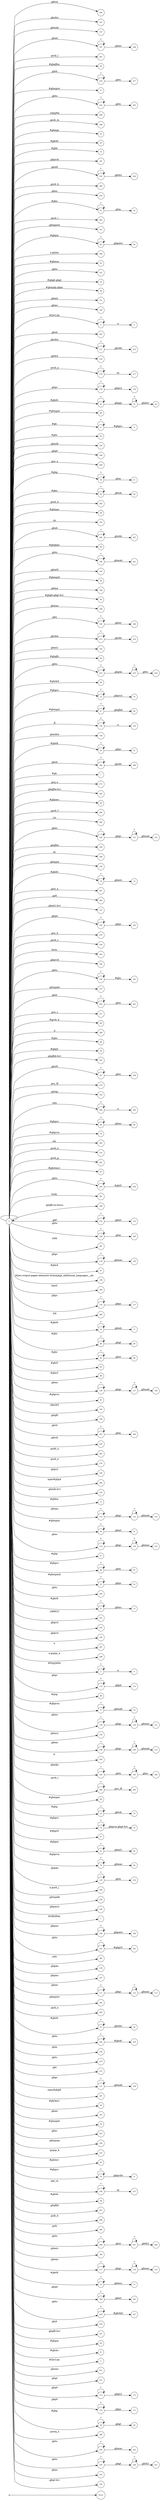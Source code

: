 digraph NFA {
  rankdir=LR;
  node [shape=circle, fontsize=10];
  __start [shape=point, label=""];
  __start -> None;
  250 [label="250"];
  210 [label="210"];
  147 [label="147"];
  62 [label="62"];
  167 [label="167"];
  287 [label="287"];
  83 [label="83"];
  216 [label="216"];
  57 [label="57"];
  244 [label="244"];
  296 [label="296"];
  288 [label="288"];
  55 [label="55"];
  43 [label="43"];
  10 [label="10"];
  51 [label="51"];
  175 [label="175"];
  15 [label="15"];
  191 [label="191"];
  255 [label="255"];
  286 [label="286"];
  254 [label="254"];
  91 [label="91"];
  130 [label="130"];
  283 [label="283"];
  161 [label="161"];
  63 [label="63"];
  298 [label="298"];
  45 [label="45"];
  221 [label="221"];
  35 [label="35"];
  58 [label="58"];
  75 [label="75"];
  78 [label="78"];
  136 [label="136"];
  151 [label="151"];
  181 [label="181"];
  149 [label="149"];
  3 [label="3"];
  205 [label="205"];
  211 [label="211"];
  214 [label="214"];
  218 [label="218"];
  276 [label="276"];
  178 [label="178"];
  186 [label="186"];
  69 [label="69"];
  295 [label="295"];
  22 [label="22"];
  26 [label="26"];
  46 [label="46"];
  8 [label="8"];
  85 [label="85"];
  154 [label="154"];
  169 [label="169"];
  21 [label="21"];
  24 [label="24"];
  269 [label="269"];
  13 [label="13"];
  30 [label="30"];
  245 [label="245"];
  93 [label="93"];
  282 [label="282"];
  59 [label="59"];
  103 [label="103"];
  206 [label="206"];
  84 [label="84"];
  131 [label="131"];
  92 [label="92"];
  240 [label="240"];
  145 [label="145"];
  125 [label="125"];
  56 [label="56"];
  146 [label="146"];
  36 [label="36"];
  148 [label="148"];
  165 [label="165"];
  213 [label="213"];
  241 [label="241"];
  152 [label="152"];
  82 [label="82"];
  232 [label="232"];
  243 [label="243"];
  67 [label="67"];
  39 [label="39"];
  72 [label="72"];
  47 [label="47"];
  104 [label="104"];
  156 [label="156"];
  258 [label="258"];
  20 [label="20"];
  208 [label="208"];
  7 [label="7"];
  31 [label="31"];
  29 [label="29"];
  273 [label="273"];
  200 [label="200"];
  48 [label="48"];
  65 [label="65"];
  248 [label="248"];
  280 [label="280"];
  107 [label="107"];
  292 [label="292"];
  120 [label="120"];
  199 [label="199"];
  204 [label="204"];
  256 [label="256"];
  308 [label="308"];
  159 [label="159"];
  18 [label="18"];
  267 [label="267"];
  229 [label="229"];
  263 [label="263"];
  94 [label="94"];
  153 [label="153"];
  182 [label="182"];
  270 [label="270"];
  278 [label="278"];
  303 [label="303"];
  192 [label="192"];
  230 [label="230"];
  207 [label="207"];
  157 [label="157"];
  260 [label="260"];
  271 [label="271"];
  237 [label="237"];
  33 [label="33"];
  99 [label="99"];
  277 [label="277"];
  289 [label="289"];
  88 [label="88"];
  173 [label="173"];
  34 [label="34"];
  202 [label="202"];
  227 [label="227"];
  257 [label="257"];
  274 [label="274"];
  143 [label="143"];
  294 [label="294"];
  68 [label="68"];
  76 [label="76"];
  302 [label="302"];
  275 [label="275"];
  281 [label="281"];
  118 [label="118"];
  97 [label="97"];
  228 [label="228"];
  301 [label="301"];
  231 [label="231"];
  121 [label="121"];
  198 [label="198"];
  132 [label="132"];
  183 [label="183"];
  127 [label="127"];
  168 [label="168"];
  80 [label="80"];
  238 [label="238"];
  291 [label="291"];
  189 [label="189"];
  139 [label="139"];
  87 [label="87"];
  23 [label="23"];
  100 [label="100"];
  304 [label="304"];
  176 [label="176"];
  290 [label="290"];
  16 [label="16"];
  89 [label="89"];
  95 [label="95"];
  116 [label="116"];
  44 [label="44"];
  86 [label="86"];
  126 [label="126"];
  81 [label="81"];
  102 [label="102"];
  128 [label="128"];
  196 [label="196"];
  203 [label="203"];
  220 [label="220"];
  247 [label="247"];
  262 [label="262"];
  279 [label="279"];
  110 [label="110"];
  195 [label="195"];
  306 [label="306"];
  155 [label="155"];
  11 [label="11"];
  166 [label="166"];
  114 [label="114"];
  50 [label="50"];
  123 [label="123"];
  27 [label="27"];
  66 [label="66"];
  113 [label="113"];
  225 [label="225"];
  52 [label="52"];
  249 [label="249"];
  12 [label="12"];
  101 [label="101"];
  53 [label="53"];
  179 [label="179"];
  193 [label="193"];
  6 [label="6"];
  194 [label="194"];
  297 [label="297"];
  299 [label="299"];
  5 [label="5"];
  185 [label="185"];
  285 [label="285"];
  174 [label="174"];
  98 [label="98"];
  234 [label="234"];
  77 [label="77"];
  129 [label="129"];
  109 [label="109"];
  17 [label="17"];
  150 [label="150"];
  223 [label="223"];
  108 [label="108"];
  305 [label="305"];
  239 [label="239"];
  184 [label="184"];
  284 [label="284"];
  212 [label="212"];
  49 [label="49"];
  32 [label="32"];
  209 [label="209"];
  138 [label="138"];
  74 [label="74"];
  37 [label="37"];
  19 [label="19"];
  61 [label="61"];
  79 [label="79"];
  135 [label="135"];
  300 [label="300"];
  73 [label="73"];
  158 [label="158"];
  190 [label="190"];
  64 [label="64"];
  1 [label="1"];
  188 [label="188"];
  71 [label="71"];
  222 [label="222"];
  293 [label="293"];
  134 [label="134"];
  217 [label="217"];
  96 [label="96"];
  187 [label="187"];
  111 [label="111"];
  162 [label="162"];
  265 [label="265"];
  90 [label="90"];
  25 [label="25"];
  115 [label="115"];
  224 [label="224"];
  144 [label="144"];
  261 [label="261"];
  219 [label="219"];
  215 [label="215"];
  236 [label="236"];
  137 [label="137"];
  177 [label="177"];
  171 [label="171"];
  119 [label="119"];
  307 [label="307"];
  112 [label="112"];
  40 [label="40"];
  163 [label="163"];
  140 [label="140"];
  54 [label="54"];
  253 [label="253"];
  160 [label="160"];
  272 [label="272"];
  42 [label="42"];
  70 [label="70"];
  106 [label="106"];
  38 [label="38"];
  105 [label="105"];
  201 [label="201"];
  233 [label="233"];
  266 [label="266"];
  264 [label="264"];
  246 [label="246"];
  0 [label="0"];
  164 [label="164"];
  117 [label="117"];
  14 [label="14"];
  133 [label="133"];
  180 [label="180"];
  226 [label="226"];
  9 [label="9"];
  259 [label="259"];
  197 [label="197"];
  60 [label="60"];
  41 [label="41"];
  2 [label="2"];
  251 [label="251"];
  122 [label="122"];
  141 [label="141"];
  172 [label="172"];
  170 [label="170"];
  28 [label="28"];
  124 [label="124"];
  268 [label="268"];
  242 [label="242"];
  235 [label="235"];
  252 [label="252"];
  4 [label="4"];
  142 [label="142"];
  { node [shape=doublecircle]; 1 2 4 6 7 9 10 11 13 15 17 19 21 24 26 27 29 31 33 34 35 36 37 38 39 40 41 42 43 44 45 46 48 49 51 53 54 55 56 57 58 59 60 62 64 65 67 69 71 73 75 76 78 80 81 82 83 84 85 86 87 88 90 92 94 96 97 98 99 100 101 102 103 105 107 110 113 116 119 122 125 128 131 133 134 136 138 140 141 142 143 144 145 146 147 148 149 150 151 152 153 154 155 156 157 158 159 160 161 162 163 164 166 168 169 171 173 175 177 179 181 183 186 187 189 190 191 192 193 194 195 196 197 198 199 200 201 202 204 205 207 209 210 212 214 215 217 218 219 220 221 223 225 227 229 231 234 237 239 241 243 245 248 249 250 251 252 253 254 256 258 259 261 262 263 264 265 266 267 268 269 270 271 272 273 274 275 277 278 279 280 281 282 283 285 286 287 288 289 290 291 292 293 295 296 297 298 299 300 301 302 303 304 305 306 307 308 }
  0 -> 0 [label="*"];
  0 -> 1 [label="#GBMPAL"];
  0 -> 2 [label="#SIvCob"];
  0 -> 3 [label="#SIvCob"];
  3 -> 3 [label="*"];
  3 -> 4 [label="a"];
  0 -> 5 [label="#WqQANb"];
  5 -> 5 [label="*"];
  5 -> 6 [label="a"];
  0 -> 7 [label="#gb"];
  0 -> 8 [label="#gb"];
  8 -> 8 [label="*"];
  8 -> 9 [label="#gbprc"];
  0 -> 10 [label="#gbb"];
  0 -> 11 [label="#gbbw"];
  0 -> 12 [label="#gbd4"];
  12 -> 12 [label="*"];
  12 -> 13 [label=".gbmc"];
  0 -> 14 [label="#gbd4"];
  14 -> 14 [label="*"];
  14 -> 15 [label=".gbmcc"];
  0 -> 16 [label="#gbd4"];
  16 -> 16 [label="*"];
  16 -> 17 [label=".gbmh"];
  0 -> 18 [label="#gbd4"];
  18 -> 18 [label="*"];
  18 -> 19 [label=".gbmtc"];
  0 -> 20 [label="#gbd4"];
  20 -> 20 [label="*"];
  20 -> 21 [label=".gbpc"];
  0 -> 22 [label="#gbd4"];
  22 -> 22 [label="*"];
  22 -> 23 [label=".gbpgs"];
  23 -> 23 [label="*"];
  23 -> 24 [label=".gbmtc"];
  0 -> 25 [label="#gbd4"];
  25 -> 25 [label="*"];
  25 -> 26 [label=".gbsbic"];
  0 -> 27 [label="#gbg"];
  0 -> 28 [label="#gbg"];
  28 -> 28 [label="*"];
  28 -> 29 [label=".gbgt"];
  0 -> 30 [label="#gbg"];
  30 -> 30 [label="*"];
  30 -> 31 [label=".gbm"];
  0 -> 32 [label="#gbg"];
  32 -> 32 [label="*"];
  32 -> 33 [label=".gbtcb"];
  0 -> 34 [label="#gbg5"];
  0 -> 35 [label="#gbg6.gbgt"];
  0 -> 36 [label="#gbg6.gbgt-hvr"];
  0 -> 37 [label="#gbgs5"];
  0 -> 38 [label="#gbi4i"];
  0 -> 39 [label="#gbi4id"];
  0 -> 40 [label="#gbi4m1"];
  0 -> 41 [label="#gbi4s"];
  0 -> 42 [label="#gbi4s1"];
  0 -> 43 [label="#gbi4t"];
  0 -> 44 [label="#gbi5"];
  0 -> 45 [label="#gbmm"];
  0 -> 46 [label="#gbmpal"];
  0 -> 47 [label="#gbmpal"];
  47 -> 47 [label="*"];
  47 -> 48 [label=".gbqfbb"];
  0 -> 49 [label="#gbmpas"];
  0 -> 50 [label="#gbmpas"];
  50 -> 50 [label="*"];
  50 -> 51 [label=".gbmt"];
  0 -> 52 [label="#gbmpasb"];
  52 -> 52 [label="*"];
  52 -> 53 [label=".gbps"];
  0 -> 54 [label="#gbmpdv"];
  0 -> 55 [label="#gbmpi"];
  0 -> 56 [label="#gbmpid"];
  0 -> 57 [label="#gbmpiw"];
  0 -> 58 [label="#gbmplp.gbps"];
  0 -> 59 [label="#gbmps"];
  0 -> 60 [label="#gbpm"];
  0 -> 61 [label="#gbpm"];
  61 -> 61 [label="*"];
  61 -> 62 [label=".gbml1"];
  0 -> 63 [label="#gbpm"];
  63 -> 63 [label="*"];
  63 -> 64 [label=".gbpmtc"];
  0 -> 65 [label="#gbpms"];
  0 -> 66 [label="#gbprc"];
  66 -> 66 [label="*"];
  66 -> 67 [label=".gbm"];
  0 -> 68 [label="#gbprc"];
  68 -> 68 [label="*"];
  68 -> 69 [label=".gbmc"];
  0 -> 70 [label="#gbprc"];
  70 -> 70 [label="*"];
  70 -> 71 [label=".gbprcbc"];
  0 -> 72 [label="#gbprc"];
  72 -> 72 [label="*"];
  72 -> 73 [label=".gbprcx"];
  0 -> 74 [label="#gbprc"];
  74 -> 74 [label="*"];
  74 -> 75 [label=".gbprcx.gbgt-hvr"];
  0 -> 76 [label="#gbprca"];
  0 -> 77 [label="#gbprca"];
  77 -> 77 [label="*"];
  77 -> 78 [label=".gbmab"];
  0 -> 79 [label="#gbprca"];
  79 -> 79 [label="*"];
  79 -> 80 [label=".gbmac"];
  0 -> 81 [label="#gbprcs"];
  0 -> 82 [label="#gbqfb"];
  0 -> 83 [label="#gbqfbw"];
  0 -> 84 [label="#gbqfqw"];
  0 -> 85 [label="#gbs"];
  0 -> 86 [label="#gbx3"];
  0 -> 87 [label="#gbx4"];
  0 -> 88 [label="#gbz"];
  0 -> 89 [label="#gbz"];
  89 -> 89 [label="*"];
  89 -> 90 [label=".gbgt"];
  0 -> 91 [label="#gbz"];
  91 -> 91 [label="*"];
  91 -> 92 [label=".gbm"];
  0 -> 93 [label="#gbz"];
  93 -> 93 [label="*"];
  93 -> 94 [label=".gbtcb"];
  0 -> 95 [label="#gbz"];
  95 -> 95 [label="*"];
  95 -> 96 [label=".gbzt"];
  0 -> 97 [label="#gbztms1"];
  0 -> 98 [label="#gog"];
  0 -> 99 [label="#gssb_b"];
  0 -> 100 [label="#gws-output-pages-elements-homepage_additional_languages__als"];
  0 -> 101 [label=".GBMCC"];
  0 -> 102 [label=".H6sW5"];
  0 -> 103 [label=".ds"];
  0 -> 104 [label=".fl"];
  104 -> 104 [label="*"];
  104 -> 105 [label="a"];
  0 -> 106 [label=".gac_m"];
  106 -> 106 [label="*"];
  106 -> 107 [label="td"];
  0 -> 108 [label=".gbem"];
  108 -> 108 [label="*"];
  108 -> 109 [label=".gbgs"];
  109 -> 109 [label="*"];
  109 -> 110 [label=".gbmab"];
  0 -> 111 [label=".gbem"];
  111 -> 111 [label="*"];
  111 -> 112 [label=".gbgs"];
  112 -> 112 [label="*"];
  112 -> 113 [label=".gbmac"];
  0 -> 114 [label=".gbemi"];
  114 -> 114 [label="*"];
  114 -> 115 [label=".gbgs"];
  115 -> 115 [label="*"];
  115 -> 116 [label=".gbmab"];
  0 -> 117 [label=".gbemi"];
  117 -> 117 [label="*"];
  117 -> 118 [label=".gbgs"];
  118 -> 118 [label="*"];
  118 -> 119 [label=".gbmac"];
  0 -> 120 [label=".gbes"];
  120 -> 120 [label="*"];
  120 -> 121 [label=".gbgs"];
  121 -> 121 [label="*"];
  121 -> 122 [label=".gbmab"];
  0 -> 123 [label=".gbes"];
  123 -> 123 [label="*"];
  123 -> 124 [label=".gbgs"];
  124 -> 124 [label="*"];
  124 -> 125 [label=".gbmac"];
  0 -> 126 [label=".gbesi"];
  126 -> 126 [label="*"];
  126 -> 127 [label=".gbgs"];
  127 -> 127 [label="*"];
  127 -> 128 [label=".gbmab"];
  0 -> 129 [label=".gbesi"];
  129 -> 129 [label="*"];
  129 -> 130 [label=".gbgs"];
  130 -> 130 [label="*"];
  130 -> 131 [label=".gbmac"];
  0 -> 132 [label=".gbf"];
  132 -> 132 [label="*"];
  132 -> 133 [label=".gbmt"];
  0 -> 134 [label=".gbg4a"];
  0 -> 135 [label=".gbg4a"];
  135 -> 135 [label="*"];
  135 -> 136 [label=".gbts"];
  0 -> 137 [label=".gbgs"];
  137 -> 137 [label="*"];
  137 -> 138 [label=".gbmab"];
  0 -> 139 [label=".gbgs"];
  139 -> 139 [label="*"];
  139 -> 140 [label=".gbmac"];
  0 -> 141 [label=".gbgt"];
  0 -> 142 [label=".gbgt-hvr"];
  0 -> 143 [label=".gbi4p"];
  0 -> 144 [label=".gbm"];
  0 -> 145 [label=".gbm0l"];
  0 -> 146 [label=".gbma"];
  0 -> 147 [label=".gbmab"];
  0 -> 148 [label=".gbmac"];
  0 -> 149 [label=".gbmc"];
  0 -> 150 [label=".gbmcc"];
  0 -> 151 [label=".gbmh"];
  0 -> 152 [label=".gbml1"];
  0 -> 153 [label=".gbml1-hvr"];
  0 -> 154 [label=".gbmlb"];
  0 -> 155 [label=".gbmlb-hvr"];
  0 -> 156 [label=".gbmlbw"];
  0 -> 157 [label=".gbmpala"];
  0 -> 158 [label=".gbmpalb"];
  0 -> 159 [label=".gbmpia"];
  0 -> 160 [label=".gbmpiaa"];
  0 -> 161 [label=".gbmpiaw"];
  0 -> 162 [label=".gbmpnw"];
  0 -> 163 [label=".gbmt"];
  0 -> 164 [label=".gbmtc"];
  0 -> 165 [label=".gbn"];
  165 -> 165 [label="*"];
  165 -> 166 [label=".gbmt"];
  0 -> 167 [label=".gbnd"];
  167 -> 167 [label="*"];
  167 -> 168 [label=".gbmt"];
  0 -> 169 [label=".gbp0"];
  0 -> 170 [label=".gbp0"];
  170 -> 170 [label="*"];
  170 -> 171 [label=".gbps"];
  0 -> 172 [label=".gbp0"];
  172 -> 172 [label="*"];
  172 -> 173 [label=".gbps2"];
  0 -> 174 [label=".gbpc"];
  174 -> 174 [label="*"];
  174 -> 175 [label=".gbpd"];
  0 -> 176 [label=".gbpc"];
  176 -> 176 [label="*"];
  176 -> 177 [label=".gbps"];
  0 -> 178 [label=".gbpc"];
  178 -> 178 [label="*"];
  178 -> 179 [label=".gbps2"];
  0 -> 180 [label=".gbpd"];
  180 -> 180 [label="*"];
  180 -> 181 [label=".gbmt"];
  0 -> 182 [label=".gbpd"];
  182 -> 182 [label="*"];
  182 -> 183 [label=".gbps"];
  0 -> 184 [label=".gbpdjs"];
  184 -> 184 [label="*"];
  184 -> 185 [label=".gbto"];
  185 -> 185 [label="*"];
  185 -> 186 [label=".gbm"];
  0 -> 187 [label=".gbpmc"];
  0 -> 188 [label=".gbpmc"];
  188 -> 188 [label="*"];
  188 -> 189 [label=".gbpmtc"];
  0 -> 190 [label=".gbpms2"];
  0 -> 191 [label=".gbprcb"];
  0 -> 192 [label=".gbprcd"];
  0 -> 193 [label=".gbprci"];
  0 -> 194 [label=".gbprct"];
  0 -> 195 [label=".gbps2"];
  0 -> 196 [label=".gbqfb"];
  0 -> 197 [label=".gbqfb-hvr"];
  0 -> 198 [label=".gbqfb-no-focus"];
  0 -> 199 [label=".gbqfba"];
  0 -> 200 [label=".gbqfba-hvr"];
  0 -> 201 [label=".gbqfbb"];
  0 -> 202 [label=".gbqfbb-hvr"];
  0 -> 203 [label=".gbrtl"];
  203 -> 203 [label="*"];
  203 -> 204 [label=".gbm"];
  0 -> 205 [label=".gbsb"];
  0 -> 206 [label=".gbsb"];
  206 -> 206 [label="*"];
  206 -> 207 [label=".gbsbb"];
  0 -> 208 [label=".gbsb"];
  208 -> 208 [label="*"];
  208 -> 209 [label=".gbsbt"];
  0 -> 210 [label=".gbsbic"];
  0 -> 211 [label=".gbsbis"];
  211 -> 211 [label="*"];
  211 -> 212 [label=".gbsbb"];
  0 -> 213 [label=".gbsbis"];
  213 -> 213 [label="*"];
  213 -> 214 [label=".gbsbt"];
  0 -> 215 [label=".gbt"];
  0 -> 216 [label=".gbtb"];
  216 -> 216 [label="*"];
  216 -> 217 [label=".gbts"];
  0 -> 218 [label=".gbtb2"];
  0 -> 219 [label=".gbtc"];
  0 -> 220 [label=".gbtcb"];
  0 -> 221 [label=".gbto"];
  0 -> 222 [label=".gbto"];
  222 -> 222 [label="*"];
  222 -> 223 [label="#gbgs5"];
  0 -> 224 [label=".gbto"];
  224 -> 224 [label="*"];
  224 -> 225 [label="#gbi4i"];
  0 -> 226 [label=".gbto"];
  226 -> 226 [label="*"];
  226 -> 227 [label="#gbi4id"];
  0 -> 228 [label=".gbto"];
  228 -> 228 [label="*"];
  228 -> 229 [label="#gbi5"];
  0 -> 230 [label=".gbto"];
  230 -> 230 [label="*"];
  230 -> 231 [label="#gbs"];
  0 -> 232 [label=".gbto"];
  232 -> 232 [label="*"];
  232 -> 233 [label=".gbg4a"];
  233 -> 233 [label="*"];
  233 -> 234 [label=".gbts"];
  0 -> 235 [label=".gbto"];
  235 -> 235 [label="*"];
  235 -> 236 [label=".gbgt"];
  236 -> 236 [label="*"];
  236 -> 237 [label=".gbtb2"];
  0 -> 238 [label=".gbto"];
  238 -> 238 [label="*"];
  238 -> 239 [label=".gbm"];
  0 -> 240 [label=".gbto"];
  240 -> 240 [label="*"];
  240 -> 241 [label=".gbmab"];
  0 -> 242 [label=".gbto"];
  242 -> 242 [label="*"];
  242 -> 243 [label=".gbmac"];
  0 -> 244 [label=".gbto"];
  244 -> 244 [label="*"];
  244 -> 245 [label=".gbts"];
  0 -> 246 [label=".gbto"];
  246 -> 246 [label="*"];
  246 -> 247 [label=".gbzt"];
  247 -> 247 [label="*"];
  247 -> 248 [label=".gbtb2"];
  0 -> 249 [label=".gbts"];
  0 -> 250 [label=".gbtsa"];
  0 -> 251 [label=".gbxms"];
  0 -> 252 [label=".gbxo"];
  0 -> 253 [label=".gbxv"];
  0 -> 254 [label=".gbxx"];
  0 -> 255 [label=".gbz0l"];
  255 -> 255 [label="*"];
  255 -> 256 [label=".gbtb2"];
  0 -> 257 [label=".gbz0l"];
  257 -> 257 [label="*"];
  257 -> 258 [label=".gbts"];
  0 -> 259 [label=".gbzt"];
  0 -> 260 [label=".gbzt"];
  260 -> 260 [label="*"];
  260 -> 261 [label=".gbts"];
  0 -> 262 [label=".gsdd_a"];
  0 -> 263 [label=".gsfi"];
  0 -> 264 [label=".gsfs"];
  0 -> 265 [label=".gsib_a"];
  0 -> 266 [label=".gsib_b"];
  0 -> 267 [label=".gsls_a"];
  0 -> 268 [label=".gsmq_a"];
  0 -> 269 [label=".gsn_a"];
  0 -> 270 [label=".gsn_b"];
  0 -> 271 [label=".gsn_c"];
  0 -> 272 [label=".gspqs_b"];
  0 -> 273 [label=".gsq_a"];
  0 -> 274 [label=".gss_ifl"];
  0 -> 275 [label=".gssb_a"];
  0 -> 276 [label=".gssb_a"];
  276 -> 276 [label="*"];
  276 -> 277 [label="td"];
  0 -> 278 [label=".gssb_c"];
  0 -> 279 [label=".gssb_e"];
  0 -> 280 [label=".gssb_f"];
  0 -> 281 [label=".gssb_g"];
  0 -> 282 [label=".gssb_h"];
  0 -> 283 [label=".gssb_i"];
  0 -> 284 [label=".gssb_i"];
  284 -> 284 [label="*"];
  284 -> 285 [label=".gss_ifl"];
  0 -> 286 [label=".gssb_k"];
  0 -> 287 [label=".gssb_l"];
  0 -> 288 [label=".gssb_m"];
  0 -> 289 [label=".h"];
  0 -> 290 [label=".lsb"];
  0 -> 291 [label=".lsbb"];
  0 -> 292 [label=".lst"];
  0 -> 293 [label=".sblc"];
  0 -> 294 [label=".sblc"];
  294 -> 294 [label="*"];
  294 -> 295 [label="a"];
  0 -> 296 [label=".z4hgWe"];
  0 -> 297 [label="a"];
  0 -> 298 [label="a.gbiba"];
  0 -> 299 [label="a.gspqs_a"];
  0 -> 300 [label="a.gssb_j"];
  0 -> 301 [label="body"];
  0 -> 302 [label="em"];
  0 -> 303 [label="form"];
  0 -> 304 [label="input"];
  0 -> 305 [label="p"];
  0 -> 306 [label="span#gbg4"];
  0 -> 307 [label="span#gbg6"];
  0 -> 308 [label="td"];
}
